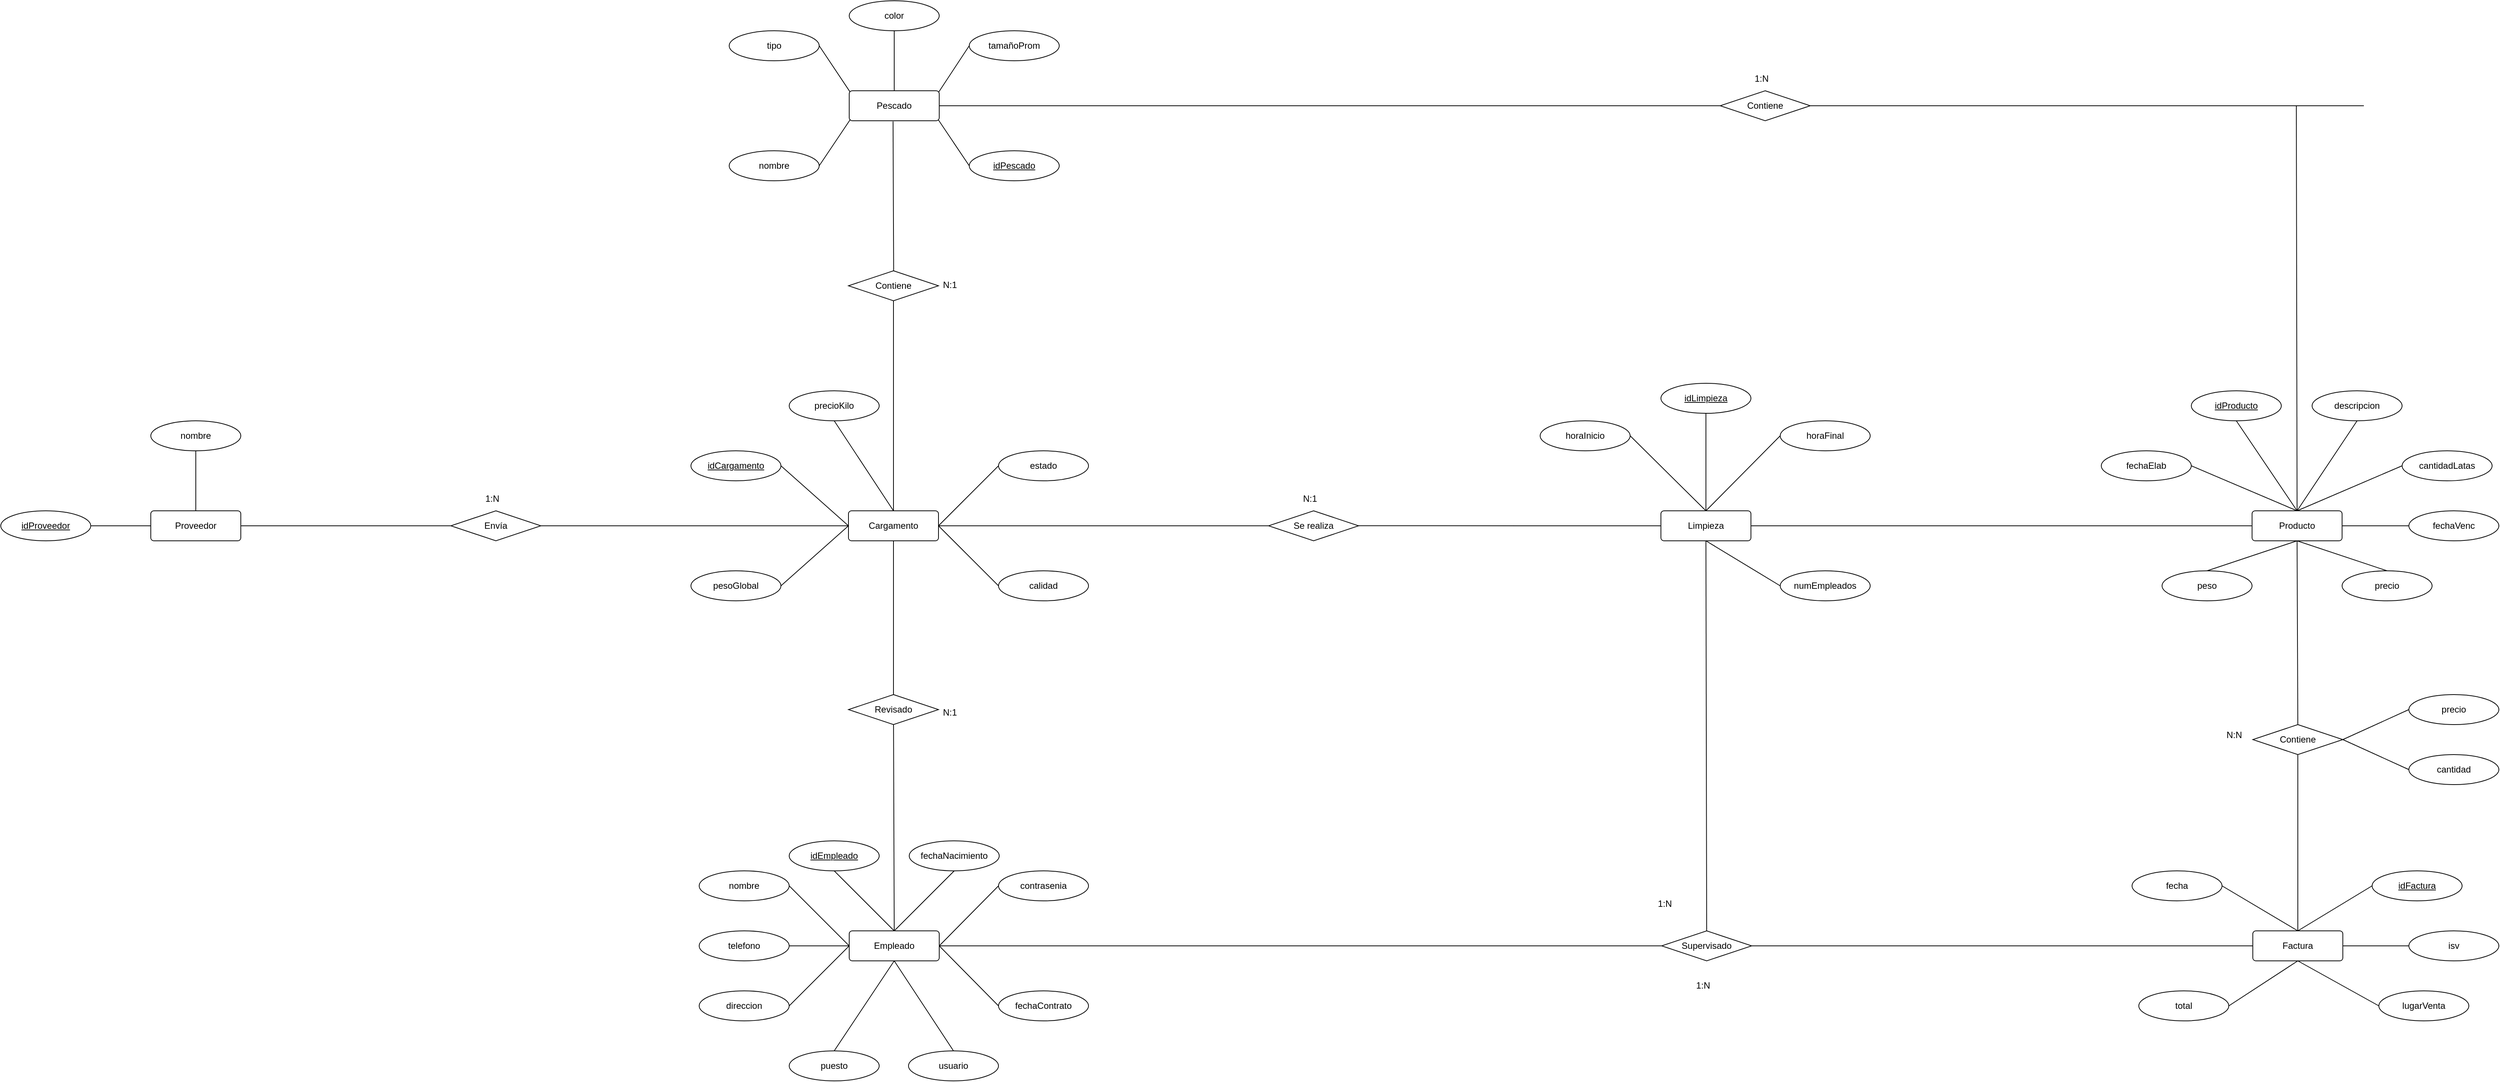 <mxfile version="13.10.7" type="github">
  <diagram id="IwxbAkl_QF22f_hAsmUa" name="Page-1">
    <mxGraphModel dx="2548" dy="2993" grid="1" gridSize="10" guides="1" tooltips="1" connect="1" arrows="1" fold="1" page="1" pageScale="1" pageWidth="827" pageHeight="1169" math="0" shadow="0">
      <root>
        <mxCell id="0" />
        <mxCell id="1" parent="0" />
        <mxCell id="pDHIlOoIZ7-gjcepys6I-13" value="Proveedor" style="rounded=1;arcSize=10;whiteSpace=wrap;html=1;align=center;" parent="1" vertex="1">
          <mxGeometry x="390" y="-200" width="120" height="40" as="geometry" />
        </mxCell>
        <mxCell id="pDHIlOoIZ7-gjcepys6I-15" value="nombre" style="ellipse;whiteSpace=wrap;html=1;align=center;" parent="1" vertex="1">
          <mxGeometry x="390" y="-320" width="120" height="40" as="geometry" />
        </mxCell>
        <mxCell id="pDHIlOoIZ7-gjcepys6I-18" value="idProveedor" style="ellipse;whiteSpace=wrap;html=1;align=center;fontStyle=4;" parent="1" vertex="1">
          <mxGeometry x="190" y="-200" width="120" height="40" as="geometry" />
        </mxCell>
        <mxCell id="pDHIlOoIZ7-gjcepys6I-19" value="" style="endArrow=none;html=1;rounded=0;exitX=0;exitY=0.5;exitDx=0;exitDy=0;entryX=1;entryY=0.5;entryDx=0;entryDy=0;" parent="1" source="pDHIlOoIZ7-gjcepys6I-13" target="pDHIlOoIZ7-gjcepys6I-18" edge="1">
          <mxGeometry relative="1" as="geometry">
            <mxPoint x="360" y="-240" as="sourcePoint" />
            <mxPoint x="360" y="-160" as="targetPoint" />
          </mxGeometry>
        </mxCell>
        <mxCell id="pDHIlOoIZ7-gjcepys6I-20" value="" style="endArrow=none;html=1;rounded=0;exitX=0.5;exitY=0;exitDx=0;exitDy=0;entryX=0.5;entryY=1;entryDx=0;entryDy=0;" parent="1" source="pDHIlOoIZ7-gjcepys6I-13" target="pDHIlOoIZ7-gjcepys6I-15" edge="1">
          <mxGeometry relative="1" as="geometry">
            <mxPoint x="450" y="-240" as="sourcePoint" />
            <mxPoint x="370" y="-240" as="targetPoint" />
          </mxGeometry>
        </mxCell>
        <mxCell id="pDHIlOoIZ7-gjcepys6I-21" value="Envía" style="shape=rhombus;perimeter=rhombusPerimeter;whiteSpace=wrap;html=1;align=center;" parent="1" vertex="1">
          <mxGeometry x="790" y="-200" width="120" height="40" as="geometry" />
        </mxCell>
        <mxCell id="pDHIlOoIZ7-gjcepys6I-22" value="1:N" style="text;strokeColor=none;fillColor=none;spacingLeft=4;spacingRight=4;overflow=hidden;rotatable=0;points=[[0,0.5],[1,0.5]];portConstraint=eastwest;fontSize=12;" parent="1" vertex="1">
          <mxGeometry x="830" y="-230" width="40" height="30" as="geometry" />
        </mxCell>
        <mxCell id="pDHIlOoIZ7-gjcepys6I-23" value="" style="endArrow=none;html=1;rounded=0;exitX=1;exitY=0.5;exitDx=0;exitDy=0;entryX=0;entryY=0.5;entryDx=0;entryDy=0;" parent="1" source="pDHIlOoIZ7-gjcepys6I-13" target="pDHIlOoIZ7-gjcepys6I-21" edge="1">
          <mxGeometry relative="1" as="geometry">
            <mxPoint x="480" y="-130" as="sourcePoint" />
            <mxPoint x="640" y="-130" as="targetPoint" />
          </mxGeometry>
        </mxCell>
        <mxCell id="pDHIlOoIZ7-gjcepys6I-24" value="" style="endArrow=none;html=1;rounded=0;entryX=0;entryY=0.5;entryDx=0;entryDy=0;" parent="1" source="pDHIlOoIZ7-gjcepys6I-21" target="pDHIlOoIZ7-gjcepys6I-45" edge="1">
          <mxGeometry relative="1" as="geometry">
            <mxPoint x="790.0" y="-180.59" as="sourcePoint" />
            <mxPoint x="1070.0" y="-180" as="targetPoint" />
          </mxGeometry>
        </mxCell>
        <mxCell id="pDHIlOoIZ7-gjcepys6I-31" value="precioKilo" style="ellipse;whiteSpace=wrap;html=1;align=center;" parent="1" vertex="1">
          <mxGeometry x="1241" y="-360" width="120" height="40" as="geometry" />
        </mxCell>
        <mxCell id="pDHIlOoIZ7-gjcepys6I-33" value="" style="endArrow=none;html=1;rounded=0;exitX=0.5;exitY=0;exitDx=0;exitDy=0;entryX=0.5;entryY=1;entryDx=0;entryDy=0;" parent="1" source="pDHIlOoIZ7-gjcepys6I-45" target="pDHIlOoIZ7-gjcepys6I-31" edge="1">
          <mxGeometry relative="1" as="geometry">
            <mxPoint x="750" y="-150" as="sourcePoint" />
            <mxPoint x="630" y="-70" as="targetPoint" />
          </mxGeometry>
        </mxCell>
        <mxCell id="pDHIlOoIZ7-gjcepys6I-34" value="Pescado" style="rounded=1;arcSize=10;whiteSpace=wrap;html=1;align=center;" parent="1" vertex="1">
          <mxGeometry x="1321" y="-760" width="120" height="40" as="geometry" />
        </mxCell>
        <mxCell id="pDHIlOoIZ7-gjcepys6I-35" value="tamañoProm" style="ellipse;whiteSpace=wrap;html=1;align=center;" parent="1" vertex="1">
          <mxGeometry x="1481" y="-840" width="120" height="40" as="geometry" />
        </mxCell>
        <mxCell id="pDHIlOoIZ7-gjcepys6I-36" value="nombre" style="ellipse;whiteSpace=wrap;html=1;align=center;" parent="1" vertex="1">
          <mxGeometry x="1161" y="-680" width="120" height="40" as="geometry" />
        </mxCell>
        <mxCell id="pDHIlOoIZ7-gjcepys6I-37" value="tipo" style="ellipse;whiteSpace=wrap;html=1;align=center;" parent="1" vertex="1">
          <mxGeometry x="1161" y="-840" width="120" height="40" as="geometry" />
        </mxCell>
        <mxCell id="pDHIlOoIZ7-gjcepys6I-38" value="color" style="ellipse;whiteSpace=wrap;html=1;align=center;" parent="1" vertex="1">
          <mxGeometry x="1321" y="-880" width="120" height="40" as="geometry" />
        </mxCell>
        <mxCell id="pDHIlOoIZ7-gjcepys6I-39" value="idPescado" style="ellipse;whiteSpace=wrap;html=1;align=center;fontStyle=4;" parent="1" vertex="1">
          <mxGeometry x="1481" y="-680" width="120" height="40" as="geometry" />
        </mxCell>
        <mxCell id="pDHIlOoIZ7-gjcepys6I-40" value="" style="endArrow=none;html=1;rounded=0;exitX=0.5;exitY=1;exitDx=0;exitDy=0;entryX=0.5;entryY=0;entryDx=0;entryDy=0;" parent="1" source="pDHIlOoIZ7-gjcepys6I-38" target="pDHIlOoIZ7-gjcepys6I-34" edge="1">
          <mxGeometry relative="1" as="geometry">
            <mxPoint x="1131" y="-580" as="sourcePoint" />
            <mxPoint x="1291" y="-580" as="targetPoint" />
          </mxGeometry>
        </mxCell>
        <mxCell id="pDHIlOoIZ7-gjcepys6I-41" value="" style="endArrow=none;html=1;rounded=0;exitX=1;exitY=0.5;exitDx=0;exitDy=0;entryX=0.013;entryY=0.953;entryDx=0;entryDy=0;entryPerimeter=0;" parent="1" source="pDHIlOoIZ7-gjcepys6I-36" target="pDHIlOoIZ7-gjcepys6I-34" edge="1">
          <mxGeometry relative="1" as="geometry">
            <mxPoint x="1301" y="-790" as="sourcePoint" />
            <mxPoint x="1301" y="-710" as="targetPoint" />
          </mxGeometry>
        </mxCell>
        <mxCell id="pDHIlOoIZ7-gjcepys6I-42" value="" style="endArrow=none;html=1;rounded=0;entryX=0.988;entryY=0.96;entryDx=0;entryDy=0;exitX=0;exitY=0.5;exitDx=0;exitDy=0;entryPerimeter=0;" parent="1" source="pDHIlOoIZ7-gjcepys6I-39" target="pDHIlOoIZ7-gjcepys6I-34" edge="1">
          <mxGeometry relative="1" as="geometry">
            <mxPoint x="1511" y="-720" as="sourcePoint" />
            <mxPoint x="1511" y="-680" as="targetPoint" />
          </mxGeometry>
        </mxCell>
        <mxCell id="pDHIlOoIZ7-gjcepys6I-43" value="" style="endArrow=none;html=1;rounded=0;exitX=0;exitY=0.5;exitDx=0;exitDy=0;entryX=0.993;entryY=0.05;entryDx=0;entryDy=0;entryPerimeter=0;" parent="1" source="pDHIlOoIZ7-gjcepys6I-35" target="pDHIlOoIZ7-gjcepys6I-34" edge="1">
          <mxGeometry relative="1" as="geometry">
            <mxPoint x="1271" y="-680" as="sourcePoint" />
            <mxPoint x="1341" y="-700" as="targetPoint" />
          </mxGeometry>
        </mxCell>
        <mxCell id="pDHIlOoIZ7-gjcepys6I-44" value="" style="endArrow=none;html=1;rounded=0;exitX=1;exitY=0.5;exitDx=0;exitDy=0;entryX=0.01;entryY=0.042;entryDx=0;entryDy=0;entryPerimeter=0;" parent="1" source="pDHIlOoIZ7-gjcepys6I-37" target="pDHIlOoIZ7-gjcepys6I-34" edge="1">
          <mxGeometry relative="1" as="geometry">
            <mxPoint x="1321" y="-640" as="sourcePoint" />
            <mxPoint x="1361" y="-700" as="targetPoint" />
          </mxGeometry>
        </mxCell>
        <mxCell id="pDHIlOoIZ7-gjcepys6I-45" value="Cargamento" style="rounded=1;arcSize=10;whiteSpace=wrap;html=1;align=center;" parent="1" vertex="1">
          <mxGeometry x="1320" y="-200" width="120" height="40" as="geometry" />
        </mxCell>
        <mxCell id="pDHIlOoIZ7-gjcepys6I-51" value="idCargamento" style="ellipse;whiteSpace=wrap;html=1;align=center;fontStyle=4;" parent="1" vertex="1">
          <mxGeometry x="1110" y="-280" width="120" height="40" as="geometry" />
        </mxCell>
        <mxCell id="pDHIlOoIZ7-gjcepys6I-52" value="calidad" style="ellipse;whiteSpace=wrap;html=1;align=center;" parent="1" vertex="1">
          <mxGeometry x="1520" y="-120" width="120" height="40" as="geometry" />
        </mxCell>
        <mxCell id="pDHIlOoIZ7-gjcepys6I-53" value="" style="endArrow=none;html=1;rounded=0;exitX=1;exitY=0.5;exitDx=0;exitDy=0;entryX=0;entryY=0.5;entryDx=0;entryDy=0;" parent="1" source="pDHIlOoIZ7-gjcepys6I-45" target="pDHIlOoIZ7-gjcepys6I-52" edge="1">
          <mxGeometry relative="1" as="geometry">
            <mxPoint x="1380.0" y="-150" as="sourcePoint" />
            <mxPoint x="1500.0" y="-70" as="targetPoint" />
          </mxGeometry>
        </mxCell>
        <mxCell id="pDHIlOoIZ7-gjcepys6I-54" value="" style="endArrow=none;html=1;rounded=0;entryX=0;entryY=0.5;entryDx=0;entryDy=0;exitX=1;exitY=0.5;exitDx=0;exitDy=0;" parent="1" source="pDHIlOoIZ7-gjcepys6I-51" target="pDHIlOoIZ7-gjcepys6I-45" edge="1">
          <mxGeometry relative="1" as="geometry">
            <mxPoint x="1379.41" y="-280" as="sourcePoint" />
            <mxPoint x="1379.41" y="-200" as="targetPoint" />
          </mxGeometry>
        </mxCell>
        <mxCell id="pDHIlOoIZ7-gjcepys6I-55" value="pesoGlobal" style="ellipse;whiteSpace=wrap;html=1;align=center;" parent="1" vertex="1">
          <mxGeometry x="1110" y="-120" width="120" height="40" as="geometry" />
        </mxCell>
        <mxCell id="pDHIlOoIZ7-gjcepys6I-56" value="" style="endArrow=none;html=1;rounded=0;exitX=1;exitY=0.5;exitDx=0;exitDy=0;entryX=0;entryY=0.5;entryDx=0;entryDy=0;" parent="1" source="pDHIlOoIZ7-gjcepys6I-55" target="pDHIlOoIZ7-gjcepys6I-45" edge="1">
          <mxGeometry relative="1" as="geometry">
            <mxPoint x="1500" y="-190.0" as="sourcePoint" />
            <mxPoint x="1450" y="-200" as="targetPoint" />
          </mxGeometry>
        </mxCell>
        <mxCell id="pDHIlOoIZ7-gjcepys6I-57" value="estado" style="ellipse;whiteSpace=wrap;html=1;align=center;" parent="1" vertex="1">
          <mxGeometry x="1520" y="-280" width="120" height="40" as="geometry" />
        </mxCell>
        <mxCell id="pDHIlOoIZ7-gjcepys6I-58" value="" style="endArrow=none;html=1;rounded=0;exitX=0;exitY=0.5;exitDx=0;exitDy=0;entryX=1;entryY=0.5;entryDx=0;entryDy=0;" parent="1" source="pDHIlOoIZ7-gjcepys6I-57" target="pDHIlOoIZ7-gjcepys6I-45" edge="1">
          <mxGeometry relative="1" as="geometry">
            <mxPoint x="1541.92" y="-170" as="sourcePoint" />
            <mxPoint x="1440" y="-128.84" as="targetPoint" />
          </mxGeometry>
        </mxCell>
        <mxCell id="s8OclJnJZNiFWNM1z5i_-1" value="Revisado" style="shape=rhombus;perimeter=rhombusPerimeter;whiteSpace=wrap;html=1;align=center;" parent="1" vertex="1">
          <mxGeometry x="1320" y="45" width="120" height="40" as="geometry" />
        </mxCell>
        <mxCell id="s8OclJnJZNiFWNM1z5i_-2" value="" style="endArrow=none;html=1;rounded=0;entryX=0.5;entryY=1;entryDx=0;entryDy=0;" parent="1" source="s8OclJnJZNiFWNM1z5i_-1" target="pDHIlOoIZ7-gjcepys6I-45" edge="1">
          <mxGeometry relative="1" as="geometry">
            <mxPoint x="1381" y="40" as="sourcePoint" />
            <mxPoint x="1661" y="40" as="targetPoint" />
          </mxGeometry>
        </mxCell>
        <mxCell id="s8OclJnJZNiFWNM1z5i_-4" value="" style="endArrow=none;html=1;rounded=0;entryX=0.5;entryY=0;entryDx=0;entryDy=0;" parent="1" source="s8OclJnJZNiFWNM1z5i_-1" target="s8OclJnJZNiFWNM1z5i_-5" edge="1">
          <mxGeometry relative="1" as="geometry">
            <mxPoint x="1461" y="139.8" as="sourcePoint" />
            <mxPoint x="1741" y="139.8" as="targetPoint" />
          </mxGeometry>
        </mxCell>
        <mxCell id="s8OclJnJZNiFWNM1z5i_-5" value="Empleado" style="rounded=1;arcSize=10;whiteSpace=wrap;html=1;align=center;" parent="1" vertex="1">
          <mxGeometry x="1321" y="360" width="120" height="40" as="geometry" />
        </mxCell>
        <mxCell id="s8OclJnJZNiFWNM1z5i_-9" value="Contiene" style="shape=rhombus;perimeter=rhombusPerimeter;whiteSpace=wrap;html=1;align=center;" parent="1" vertex="1">
          <mxGeometry x="1320" y="-520" width="120" height="40" as="geometry" />
        </mxCell>
        <mxCell id="s8OclJnJZNiFWNM1z5i_-11" value="idEmpleado" style="ellipse;whiteSpace=wrap;html=1;align=center;fontStyle=4;" parent="1" vertex="1">
          <mxGeometry x="1241" y="240" width="120" height="40" as="geometry" />
        </mxCell>
        <mxCell id="s8OclJnJZNiFWNM1z5i_-12" value="telefono" style="ellipse;whiteSpace=wrap;html=1;align=center;" parent="1" vertex="1">
          <mxGeometry x="1121" y="360" width="120" height="40" as="geometry" />
        </mxCell>
        <mxCell id="s8OclJnJZNiFWNM1z5i_-14" value="nombre" style="ellipse;whiteSpace=wrap;html=1;align=center;" parent="1" vertex="1">
          <mxGeometry x="1121" y="280" width="120" height="40" as="geometry" />
        </mxCell>
        <mxCell id="s8OclJnJZNiFWNM1z5i_-15" value="direccion" style="ellipse;whiteSpace=wrap;html=1;align=center;" parent="1" vertex="1">
          <mxGeometry x="1121" y="440" width="120" height="40" as="geometry" />
        </mxCell>
        <mxCell id="s8OclJnJZNiFWNM1z5i_-16" value="fechaContrato" style="ellipse;whiteSpace=wrap;html=1;align=center;" parent="1" vertex="1">
          <mxGeometry x="1520" y="440" width="120" height="40" as="geometry" />
        </mxCell>
        <mxCell id="s8OclJnJZNiFWNM1z5i_-18" value="puesto" style="ellipse;whiteSpace=wrap;html=1;align=center;" parent="1" vertex="1">
          <mxGeometry x="1241" y="520" width="120" height="40" as="geometry" />
        </mxCell>
        <mxCell id="s8OclJnJZNiFWNM1z5i_-19" value="fechaNacimiento" style="ellipse;whiteSpace=wrap;html=1;align=center;" parent="1" vertex="1">
          <mxGeometry x="1401" y="240" width="120" height="40" as="geometry" />
        </mxCell>
        <mxCell id="s8OclJnJZNiFWNM1z5i_-20" value="" style="endArrow=none;html=1;rounded=0;exitX=1;exitY=0.5;exitDx=0;exitDy=0;entryX=0;entryY=0.5;entryDx=0;entryDy=0;" parent="1" source="s8OclJnJZNiFWNM1z5i_-12" target="s8OclJnJZNiFWNM1z5i_-5" edge="1">
          <mxGeometry relative="1" as="geometry">
            <mxPoint x="1401" y="380" as="sourcePoint" />
            <mxPoint x="1323" y="399" as="targetPoint" />
          </mxGeometry>
        </mxCell>
        <mxCell id="s8OclJnJZNiFWNM1z5i_-21" value="" style="endArrow=none;html=1;rounded=0;exitX=1;exitY=0.5;exitDx=0;exitDy=0;entryX=0;entryY=0.5;entryDx=0;entryDy=0;" parent="1" source="s8OclJnJZNiFWNM1z5i_-14" target="s8OclJnJZNiFWNM1z5i_-5" edge="1">
          <mxGeometry relative="1" as="geometry">
            <mxPoint x="1260.94" y="386.68" as="sourcePoint" />
            <mxPoint x="1331" y="350" as="targetPoint" />
          </mxGeometry>
        </mxCell>
        <mxCell id="s8OclJnJZNiFWNM1z5i_-22" value="" style="endArrow=none;html=1;rounded=0;entryX=0;entryY=0.5;entryDx=0;entryDy=0;exitX=1;exitY=0.5;exitDx=0;exitDy=0;" parent="1" source="s8OclJnJZNiFWNM1z5i_-15" target="s8OclJnJZNiFWNM1z5i_-5" edge="1">
          <mxGeometry relative="1" as="geometry">
            <mxPoint x="1260" y="480" as="sourcePoint" />
            <mxPoint x="1342.2" y="459.12" as="targetPoint" />
          </mxGeometry>
        </mxCell>
        <mxCell id="s8OclJnJZNiFWNM1z5i_-23" value="" style="endArrow=none;html=1;rounded=0;exitX=0.5;exitY=1;exitDx=0;exitDy=0;entryX=0.5;entryY=0;entryDx=0;entryDy=0;" parent="1" source="s8OclJnJZNiFWNM1z5i_-11" target="s8OclJnJZNiFWNM1z5i_-5" edge="1">
          <mxGeometry relative="1" as="geometry">
            <mxPoint x="1301" y="300" as="sourcePoint" />
            <mxPoint x="1381" y="330" as="targetPoint" />
          </mxGeometry>
        </mxCell>
        <mxCell id="s8OclJnJZNiFWNM1z5i_-24" value="" style="endArrow=none;html=1;rounded=0;entryX=0.5;entryY=1;entryDx=0;entryDy=0;exitX=0.5;exitY=0;exitDx=0;exitDy=0;" parent="1" source="s8OclJnJZNiFWNM1z5i_-18" target="s8OclJnJZNiFWNM1z5i_-5" edge="1">
          <mxGeometry relative="1" as="geometry">
            <mxPoint x="1271.0" y="490" as="sourcePoint" />
            <mxPoint x="1332.44" y="408.28" as="targetPoint" />
          </mxGeometry>
        </mxCell>
        <mxCell id="s8OclJnJZNiFWNM1z5i_-26" value="" style="endArrow=none;html=1;rounded=0;entryX=1;entryY=0.5;entryDx=0;entryDy=0;exitX=0;exitY=0.5;exitDx=0;exitDy=0;" parent="1" source="s8OclJnJZNiFWNM1z5i_-16" target="s8OclJnJZNiFWNM1z5i_-5" edge="1">
          <mxGeometry relative="1" as="geometry">
            <mxPoint x="1511" y="470.72" as="sourcePoint" />
            <mxPoint x="1449.08" y="390" as="targetPoint" />
          </mxGeometry>
        </mxCell>
        <mxCell id="s8OclJnJZNiFWNM1z5i_-27" value="" style="endArrow=none;html=1;rounded=0;entryX=0.5;entryY=0;entryDx=0;entryDy=0;exitX=0.5;exitY=1;exitDx=0;exitDy=0;" parent="1" source="s8OclJnJZNiFWNM1z5i_-19" target="s8OclJnJZNiFWNM1z5i_-5" edge="1">
          <mxGeometry relative="1" as="geometry">
            <mxPoint x="1531" y="390" as="sourcePoint" />
            <mxPoint x="1451" y="360" as="targetPoint" />
          </mxGeometry>
        </mxCell>
        <mxCell id="s8OclJnJZNiFWNM1z5i_-28" value="N:1" style="text;strokeColor=none;fillColor=none;spacingLeft=4;spacingRight=4;overflow=hidden;rotatable=0;points=[[0,0.5],[1,0.5]];portConstraint=eastwest;fontSize=12;" parent="1" vertex="1">
          <mxGeometry x="1440" y="-515" width="40" height="30" as="geometry" />
        </mxCell>
        <mxCell id="s8OclJnJZNiFWNM1z5i_-32" value="" style="endArrow=none;html=1;rounded=0;entryX=0.5;entryY=1;entryDx=0;entryDy=0;" parent="1" source="pDHIlOoIZ7-gjcepys6I-45" target="s8OclJnJZNiFWNM1z5i_-9" edge="1">
          <mxGeometry relative="1" as="geometry">
            <mxPoint x="1379.58" y="-200" as="sourcePoint" />
            <mxPoint x="1379.58" y="-360" as="targetPoint" />
          </mxGeometry>
        </mxCell>
        <mxCell id="s8OclJnJZNiFWNM1z5i_-33" value="" style="endArrow=none;html=1;rounded=0;entryX=0.487;entryY=1.023;entryDx=0;entryDy=0;exitX=0.502;exitY=0.011;exitDx=0;exitDy=0;exitPerimeter=0;entryPerimeter=0;" parent="1" source="s8OclJnJZNiFWNM1z5i_-9" target="pDHIlOoIZ7-gjcepys6I-34" edge="1">
          <mxGeometry relative="1" as="geometry">
            <mxPoint x="1380" y="-521" as="sourcePoint" />
            <mxPoint x="1379.56" y="-690" as="targetPoint" />
          </mxGeometry>
        </mxCell>
        <mxCell id="s8OclJnJZNiFWNM1z5i_-34" value="Se realiza" style="shape=rhombus;perimeter=rhombusPerimeter;whiteSpace=wrap;html=1;align=center;" parent="1" vertex="1">
          <mxGeometry x="1880" y="-200" width="120" height="40" as="geometry" />
        </mxCell>
        <mxCell id="s8OclJnJZNiFWNM1z5i_-35" value="" style="endArrow=none;html=1;rounded=0;exitX=1;exitY=0.5;exitDx=0;exitDy=0;" parent="1" source="pDHIlOoIZ7-gjcepys6I-45" target="s8OclJnJZNiFWNM1z5i_-34" edge="1">
          <mxGeometry relative="1" as="geometry">
            <mxPoint x="1710" y="-135" as="sourcePoint" />
            <mxPoint x="1710" y="65.0" as="targetPoint" />
          </mxGeometry>
        </mxCell>
        <mxCell id="s8OclJnJZNiFWNM1z5i_-36" value="" style="endArrow=none;html=1;rounded=0;exitX=0.995;exitY=0.497;exitDx=0;exitDy=0;exitPerimeter=0;" parent="1" source="s8OclJnJZNiFWNM1z5i_-34" target="s8OclJnJZNiFWNM1z5i_-37" edge="1">
          <mxGeometry relative="1" as="geometry">
            <mxPoint x="2030" y="-180.34" as="sourcePoint" />
            <mxPoint x="2390.0" y="-180.34" as="targetPoint" />
          </mxGeometry>
        </mxCell>
        <mxCell id="s8OclJnJZNiFWNM1z5i_-37" value="Limpieza" style="rounded=1;arcSize=10;whiteSpace=wrap;html=1;align=center;" parent="1" vertex="1">
          <mxGeometry x="2403" y="-200" width="120" height="40" as="geometry" />
        </mxCell>
        <mxCell id="s8OclJnJZNiFWNM1z5i_-40" value="idLimpieza" style="ellipse;whiteSpace=wrap;html=1;align=center;fontStyle=4;" parent="1" vertex="1">
          <mxGeometry x="2403" y="-370" width="120" height="40" as="geometry" />
        </mxCell>
        <mxCell id="s8OclJnJZNiFWNM1z5i_-41" value="" style="endArrow=none;html=1;rounded=0;exitX=0.5;exitY=1;exitDx=0;exitDy=0;entryX=0.5;entryY=0;entryDx=0;entryDy=0;" parent="1" source="s8OclJnJZNiFWNM1z5i_-40" target="s8OclJnJZNiFWNM1z5i_-37" edge="1">
          <mxGeometry relative="1" as="geometry">
            <mxPoint x="2462" y="-280" as="sourcePoint" />
            <mxPoint x="2382" y="-200" as="targetPoint" />
          </mxGeometry>
        </mxCell>
        <mxCell id="s8OclJnJZNiFWNM1z5i_-42" value="horaInicio" style="ellipse;whiteSpace=wrap;html=1;align=center;" parent="1" vertex="1">
          <mxGeometry x="2242" y="-320" width="120" height="40" as="geometry" />
        </mxCell>
        <mxCell id="s8OclJnJZNiFWNM1z5i_-43" value="" style="endArrow=none;html=1;rounded=0;exitX=1;exitY=0.5;exitDx=0;exitDy=0;entryX=0.5;entryY=0;entryDx=0;entryDy=0;" parent="1" source="s8OclJnJZNiFWNM1z5i_-42" target="s8OclJnJZNiFWNM1z5i_-37" edge="1">
          <mxGeometry relative="1" as="geometry">
            <mxPoint x="2473" y="-270" as="sourcePoint" />
            <mxPoint x="2473" y="-190" as="targetPoint" />
          </mxGeometry>
        </mxCell>
        <mxCell id="s8OclJnJZNiFWNM1z5i_-44" value="horaFinal" style="ellipse;whiteSpace=wrap;html=1;align=center;" parent="1" vertex="1">
          <mxGeometry x="2562" y="-320" width="120" height="40" as="geometry" />
        </mxCell>
        <mxCell id="s8OclJnJZNiFWNM1z5i_-45" value="" style="endArrow=none;html=1;rounded=0;exitX=0;exitY=0.5;exitDx=0;exitDy=0;entryX=0.5;entryY=0;entryDx=0;entryDy=0;" parent="1" source="s8OclJnJZNiFWNM1z5i_-44" target="s8OclJnJZNiFWNM1z5i_-37" edge="1">
          <mxGeometry relative="1" as="geometry">
            <mxPoint x="2512" y="-245" as="sourcePoint" />
            <mxPoint x="2613" y="-185" as="targetPoint" />
          </mxGeometry>
        </mxCell>
        <mxCell id="s8OclJnJZNiFWNM1z5i_-46" value="numEmpleados" style="ellipse;whiteSpace=wrap;html=1;align=center;" parent="1" vertex="1">
          <mxGeometry x="2562" y="-120" width="120" height="40" as="geometry" />
        </mxCell>
        <mxCell id="s8OclJnJZNiFWNM1z5i_-54" value="" style="endArrow=none;html=1;rounded=0;exitX=0;exitY=0.5;exitDx=0;exitDy=0;entryX=0.5;entryY=1;entryDx=0;entryDy=0;" parent="1" source="s8OclJnJZNiFWNM1z5i_-46" target="s8OclJnJZNiFWNM1z5i_-37" edge="1">
          <mxGeometry relative="1" as="geometry">
            <mxPoint x="2472" y="-70" as="sourcePoint" />
            <mxPoint x="2473" y="-150" as="targetPoint" />
          </mxGeometry>
        </mxCell>
        <mxCell id="s8OclJnJZNiFWNM1z5i_-74" value="Factura" style="rounded=1;arcSize=10;whiteSpace=wrap;html=1;align=center;" parent="1" vertex="1">
          <mxGeometry x="3192" y="360" width="120" height="40" as="geometry" />
        </mxCell>
        <mxCell id="s8OclJnJZNiFWNM1z5i_-75" value="idFactura" style="ellipse;whiteSpace=wrap;html=1;align=center;fontStyle=4;" parent="1" vertex="1">
          <mxGeometry x="3351" y="280" width="120" height="40" as="geometry" />
        </mxCell>
        <mxCell id="s8OclJnJZNiFWNM1z5i_-76" value="" style="endArrow=none;html=1;rounded=0;exitX=0;exitY=0.5;exitDx=0;exitDy=0;entryX=0.5;entryY=0;entryDx=0;entryDy=0;" parent="1" source="s8OclJnJZNiFWNM1z5i_-75" target="s8OclJnJZNiFWNM1z5i_-74" edge="1">
          <mxGeometry relative="1" as="geometry">
            <mxPoint x="3251" y="270" as="sourcePoint" />
            <mxPoint x="3171" y="350" as="targetPoint" />
          </mxGeometry>
        </mxCell>
        <mxCell id="s8OclJnJZNiFWNM1z5i_-77" value="lugarVenta" style="ellipse;whiteSpace=wrap;html=1;align=center;" parent="1" vertex="1">
          <mxGeometry x="3360" y="440" width="120" height="40" as="geometry" />
        </mxCell>
        <mxCell id="s8OclJnJZNiFWNM1z5i_-78" value="" style="endArrow=none;html=1;rounded=0;exitX=0;exitY=0.5;exitDx=0;exitDy=0;entryX=0.5;entryY=1;entryDx=0;entryDy=0;" parent="1" source="s8OclJnJZNiFWNM1z5i_-77" target="s8OclJnJZNiFWNM1z5i_-74" edge="1">
          <mxGeometry relative="1" as="geometry">
            <mxPoint x="3301" y="305" as="sourcePoint" />
            <mxPoint x="3402" y="365" as="targetPoint" />
          </mxGeometry>
        </mxCell>
        <mxCell id="s8OclJnJZNiFWNM1z5i_-79" value="cantidad" style="ellipse;whiteSpace=wrap;html=1;align=center;" parent="1" vertex="1">
          <mxGeometry x="3400" y="125" width="120" height="40" as="geometry" />
        </mxCell>
        <mxCell id="s8OclJnJZNiFWNM1z5i_-82" value="" style="endArrow=none;html=1;rounded=0;exitX=0;exitY=0.5;exitDx=0;exitDy=0;entryX=1;entryY=0.5;entryDx=0;entryDy=0;" parent="1" source="s8OclJnJZNiFWNM1z5i_-79" target="0-uGPV5-aPF-ZdN6F68P-18" edge="1">
          <mxGeometry relative="1" as="geometry">
            <mxPoint x="3261" y="445" as="sourcePoint" />
            <mxPoint x="3262" y="365" as="targetPoint" />
          </mxGeometry>
        </mxCell>
        <mxCell id="s8OclJnJZNiFWNM1z5i_-83" value="fecha" style="ellipse;whiteSpace=wrap;html=1;align=center;" parent="1" vertex="1">
          <mxGeometry x="3031" y="280" width="120" height="40" as="geometry" />
        </mxCell>
        <mxCell id="s8OclJnJZNiFWNM1z5i_-84" value="total" style="ellipse;whiteSpace=wrap;html=1;align=center;" parent="1" vertex="1">
          <mxGeometry x="3040" y="440" width="120" height="40" as="geometry" />
        </mxCell>
        <mxCell id="s8OclJnJZNiFWNM1z5i_-85" value="" style="endArrow=none;html=1;rounded=0;exitX=0.5;exitY=0;exitDx=0;exitDy=0;entryX=1;entryY=0.5;entryDx=0;entryDy=0;" parent="1" source="s8OclJnJZNiFWNM1z5i_-74" target="s8OclJnJZNiFWNM1z5i_-83" edge="1">
          <mxGeometry relative="1" as="geometry">
            <mxPoint x="3250" y="350" as="sourcePoint" />
            <mxPoint x="3151" y="290" as="targetPoint" />
          </mxGeometry>
        </mxCell>
        <mxCell id="s8OclJnJZNiFWNM1z5i_-86" value="" style="endArrow=none;html=1;rounded=0;entryX=0.5;entryY=1;entryDx=0;entryDy=0;exitX=1;exitY=0.5;exitDx=0;exitDy=0;" parent="1" source="s8OclJnJZNiFWNM1z5i_-84" target="s8OclJnJZNiFWNM1z5i_-74" edge="1">
          <mxGeometry relative="1" as="geometry">
            <mxPoint x="3320" y="490" as="sourcePoint" />
            <mxPoint x="3221" y="430" as="targetPoint" />
          </mxGeometry>
        </mxCell>
        <mxCell id="0-uGPV5-aPF-ZdN6F68P-3" value="" style="endArrow=none;html=1;rounded=0;exitX=1;exitY=0.5;exitDx=0;exitDy=0;entryX=0;entryY=0.5;entryDx=0;entryDy=0;" parent="1" source="s8OclJnJZNiFWNM1z5i_-37" target="LZQZhQx7oB1uDTd23cZ4-1" edge="1">
          <mxGeometry relative="1" as="geometry">
            <mxPoint x="2960" y="-180" as="sourcePoint" />
            <mxPoint x="3300" y="-180" as="targetPoint" />
          </mxGeometry>
        </mxCell>
        <mxCell id="0-uGPV5-aPF-ZdN6F68P-6" value="N:1" style="text;strokeColor=none;fillColor=none;spacingLeft=4;spacingRight=4;overflow=hidden;rotatable=0;points=[[0,0.5],[1,0.5]];portConstraint=eastwest;fontSize=12;" parent="1" vertex="1">
          <mxGeometry x="1920" y="-230" width="40" height="30" as="geometry" />
        </mxCell>
        <mxCell id="0-uGPV5-aPF-ZdN6F68P-7" value="N:1" style="text;strokeColor=none;fillColor=none;spacingLeft=4;spacingRight=4;overflow=hidden;rotatable=0;points=[[0,0.5],[1,0.5]];portConstraint=eastwest;fontSize=12;" parent="1" vertex="1">
          <mxGeometry x="1440" y="55" width="40" height="30" as="geometry" />
        </mxCell>
        <mxCell id="0-uGPV5-aPF-ZdN6F68P-10" value="" style="endArrow=none;html=1;rounded=0;entryX=1;entryY=0.5;entryDx=0;entryDy=0;" parent="1" source="0-uGPV5-aPF-ZdN6F68P-11" target="s8OclJnJZNiFWNM1z5i_-5" edge="1">
          <mxGeometry relative="1" as="geometry">
            <mxPoint x="1761" y="380" as="sourcePoint" />
            <mxPoint x="1535" y="400" as="targetPoint" />
          </mxGeometry>
        </mxCell>
        <mxCell id="0-uGPV5-aPF-ZdN6F68P-11" value="Supervisado" style="shape=rhombus;perimeter=rhombusPerimeter;whiteSpace=wrap;html=1;align=center;" parent="1" vertex="1">
          <mxGeometry x="2404" y="360" width="120" height="40" as="geometry" />
        </mxCell>
        <mxCell id="0-uGPV5-aPF-ZdN6F68P-13" value="" style="endArrow=none;html=1;rounded=0;entryX=0.5;entryY=0;entryDx=0;entryDy=0;exitX=0.5;exitY=1;exitDx=0;exitDy=0;" parent="1" source="s8OclJnJZNiFWNM1z5i_-37" target="0-uGPV5-aPF-ZdN6F68P-11" edge="1">
          <mxGeometry relative="1" as="geometry">
            <mxPoint x="2412" y="100" as="sourcePoint" />
            <mxPoint x="2072" y="259.76" as="targetPoint" />
          </mxGeometry>
        </mxCell>
        <mxCell id="0-uGPV5-aPF-ZdN6F68P-14" value="1:N" style="text;strokeColor=none;fillColor=none;spacingLeft=4;spacingRight=4;overflow=hidden;rotatable=0;points=[[0,0.5],[1,0.5]];portConstraint=eastwest;fontSize=12;" parent="1" vertex="1">
          <mxGeometry x="2393" y="310" width="40" height="30" as="geometry" />
        </mxCell>
        <mxCell id="0-uGPV5-aPF-ZdN6F68P-15" value="" style="endArrow=none;html=1;rounded=0;entryX=0;entryY=0.5;entryDx=0;entryDy=0;exitX=1;exitY=0.5;exitDx=0;exitDy=0;" parent="1" source="0-uGPV5-aPF-ZdN6F68P-11" target="s8OclJnJZNiFWNM1z5i_-74" edge="1">
          <mxGeometry relative="1" as="geometry">
            <mxPoint x="2691" y="-10" as="sourcePoint" />
            <mxPoint x="2691" y="470" as="targetPoint" />
          </mxGeometry>
        </mxCell>
        <mxCell id="0-uGPV5-aPF-ZdN6F68P-16" value="1:N" style="text;strokeColor=none;fillColor=none;spacingLeft=4;spacingRight=4;overflow=hidden;rotatable=0;points=[[0,0.5],[1,0.5]];portConstraint=eastwest;fontSize=12;" parent="1" vertex="1">
          <mxGeometry x="2444" y="419" width="40" height="30" as="geometry" />
        </mxCell>
        <mxCell id="0-uGPV5-aPF-ZdN6F68P-17" value="" style="endArrow=none;html=1;rounded=0;entryX=0.5;entryY=0;entryDx=0;entryDy=0;exitX=0.5;exitY=1;exitDx=0;exitDy=0;" parent="1" source="0-uGPV5-aPF-ZdN6F68P-18" target="s8OclJnJZNiFWNM1z5i_-74" edge="1">
          <mxGeometry relative="1" as="geometry">
            <mxPoint x="3252" y="230" as="sourcePoint" />
            <mxPoint x="3230" y="290" as="targetPoint" />
          </mxGeometry>
        </mxCell>
        <mxCell id="0-uGPV5-aPF-ZdN6F68P-18" value="Contiene" style="shape=rhombus;perimeter=rhombusPerimeter;whiteSpace=wrap;html=1;align=center;" parent="1" vertex="1">
          <mxGeometry x="3192" y="85" width="120" height="40" as="geometry" />
        </mxCell>
        <mxCell id="0-uGPV5-aPF-ZdN6F68P-19" value="" style="endArrow=none;html=1;rounded=0;entryX=0.5;entryY=0;entryDx=0;entryDy=0;exitX=0.5;exitY=1;exitDx=0;exitDy=0;" parent="1" source="LZQZhQx7oB1uDTd23cZ4-1" target="0-uGPV5-aPF-ZdN6F68P-18" edge="1">
          <mxGeometry relative="1" as="geometry">
            <mxPoint x="3270" y="-90" as="sourcePoint" />
            <mxPoint x="3250.58" y="40" as="targetPoint" />
          </mxGeometry>
        </mxCell>
        <mxCell id="t-YejY3qhfpRCju_xlMQ-1" value="N:N" style="text;strokeColor=none;fillColor=none;spacingLeft=4;spacingRight=4;overflow=hidden;rotatable=0;points=[[0,0.5],[1,0.5]];portConstraint=eastwest;fontSize=12;" parent="1" vertex="1">
          <mxGeometry x="3151" y="85" width="40" height="30" as="geometry" />
        </mxCell>
        <mxCell id="t-YejY3qhfpRCju_xlMQ-2" value="precio" style="ellipse;whiteSpace=wrap;html=1;align=center;" parent="1" vertex="1">
          <mxGeometry x="3400" y="45" width="120" height="40" as="geometry" />
        </mxCell>
        <mxCell id="t-YejY3qhfpRCju_xlMQ-3" value="" style="endArrow=none;html=1;rounded=0;entryX=1;entryY=0.5;entryDx=0;entryDy=0;exitX=0;exitY=0.5;exitDx=0;exitDy=0;" parent="1" source="t-YejY3qhfpRCju_xlMQ-2" target="0-uGPV5-aPF-ZdN6F68P-18" edge="1">
          <mxGeometry relative="1" as="geometry">
            <mxPoint x="3391.0" y="45" as="sourcePoint" />
            <mxPoint x="3312" y="45" as="targetPoint" />
          </mxGeometry>
        </mxCell>
        <mxCell id="LZQZhQx7oB1uDTd23cZ4-1" value="Producto" style="rounded=1;arcSize=10;whiteSpace=wrap;html=1;align=center;" parent="1" vertex="1">
          <mxGeometry x="3191" y="-200" width="120" height="40" as="geometry" />
        </mxCell>
        <mxCell id="LZQZhQx7oB1uDTd23cZ4-2" value="idProducto" style="ellipse;whiteSpace=wrap;html=1;align=center;fontStyle=4;" parent="1" vertex="1">
          <mxGeometry x="3110" y="-360" width="120" height="40" as="geometry" />
        </mxCell>
        <mxCell id="LZQZhQx7oB1uDTd23cZ4-3" value="" style="endArrow=none;html=1;rounded=0;exitX=0.5;exitY=1;exitDx=0;exitDy=0;entryX=0.5;entryY=0;entryDx=0;entryDy=0;" parent="1" source="LZQZhQx7oB1uDTd23cZ4-2" target="LZQZhQx7oB1uDTd23cZ4-1" edge="1">
          <mxGeometry relative="1" as="geometry">
            <mxPoint x="3250" y="-290" as="sourcePoint" />
            <mxPoint x="3170" y="-210" as="targetPoint" />
          </mxGeometry>
        </mxCell>
        <mxCell id="LZQZhQx7oB1uDTd23cZ4-6" value="cantidadLatas" style="ellipse;whiteSpace=wrap;html=1;align=center;" parent="1" vertex="1">
          <mxGeometry x="3391" y="-280" width="120" height="40" as="geometry" />
        </mxCell>
        <mxCell id="LZQZhQx7oB1uDTd23cZ4-7" value="peso" style="ellipse;whiteSpace=wrap;html=1;align=center;" parent="1" vertex="1">
          <mxGeometry x="3071" y="-120" width="120" height="40" as="geometry" />
        </mxCell>
        <mxCell id="LZQZhQx7oB1uDTd23cZ4-8" value="" style="endArrow=none;html=1;rounded=0;exitX=0.5;exitY=0;exitDx=0;exitDy=0;entryX=0.5;entryY=1;entryDx=0;entryDy=0;" parent="1" source="LZQZhQx7oB1uDTd23cZ4-7" target="LZQZhQx7oB1uDTd23cZ4-1" edge="1">
          <mxGeometry relative="1" as="geometry">
            <mxPoint x="3030" y="-170" as="sourcePoint" />
            <mxPoint x="3131" y="-110" as="targetPoint" />
          </mxGeometry>
        </mxCell>
        <mxCell id="LZQZhQx7oB1uDTd23cZ4-9" value="" style="endArrow=none;html=1;rounded=0;exitX=0;exitY=0.5;exitDx=0;exitDy=0;entryX=0.5;entryY=0;entryDx=0;entryDy=0;" parent="1" source="LZQZhQx7oB1uDTd23cZ4-6" target="LZQZhQx7oB1uDTd23cZ4-1" edge="1">
          <mxGeometry relative="1" as="geometry">
            <mxPoint x="3110" y="-80" as="sourcePoint" />
            <mxPoint x="3111" y="-160" as="targetPoint" />
          </mxGeometry>
        </mxCell>
        <mxCell id="LZQZhQx7oB1uDTd23cZ4-10" value="fechaElab" style="ellipse;whiteSpace=wrap;html=1;align=center;" parent="1" vertex="1">
          <mxGeometry x="2990" y="-280" width="120" height="40" as="geometry" />
        </mxCell>
        <mxCell id="LZQZhQx7oB1uDTd23cZ4-11" value="precio" style="ellipse;whiteSpace=wrap;html=1;align=center;" parent="1" vertex="1">
          <mxGeometry x="3311" y="-120" width="120" height="40" as="geometry" />
        </mxCell>
        <mxCell id="LZQZhQx7oB1uDTd23cZ4-12" value="" style="endArrow=none;html=1;rounded=0;exitX=0.5;exitY=0;exitDx=0;exitDy=0;entryX=1;entryY=0.5;entryDx=0;entryDy=0;" parent="1" source="LZQZhQx7oB1uDTd23cZ4-1" target="LZQZhQx7oB1uDTd23cZ4-10" edge="1">
          <mxGeometry relative="1" as="geometry">
            <mxPoint x="3249" y="-210" as="sourcePoint" />
            <mxPoint x="3150" y="-270" as="targetPoint" />
          </mxGeometry>
        </mxCell>
        <mxCell id="LZQZhQx7oB1uDTd23cZ4-13" value="" style="endArrow=none;html=1;rounded=0;entryX=0.5;entryY=1;entryDx=0;entryDy=0;exitX=0.5;exitY=0;exitDx=0;exitDy=0;" parent="1" source="LZQZhQx7oB1uDTd23cZ4-11" target="LZQZhQx7oB1uDTd23cZ4-1" edge="1">
          <mxGeometry relative="1" as="geometry">
            <mxPoint x="3319" y="-70" as="sourcePoint" />
            <mxPoint x="3220" y="-130" as="targetPoint" />
          </mxGeometry>
        </mxCell>
        <mxCell id="LZQZhQx7oB1uDTd23cZ4-14" value="descripcion" style="ellipse;whiteSpace=wrap;html=1;align=center;" parent="1" vertex="1">
          <mxGeometry x="3271" y="-360" width="120" height="40" as="geometry" />
        </mxCell>
        <mxCell id="LZQZhQx7oB1uDTd23cZ4-15" value="" style="endArrow=none;html=1;rounded=0;entryX=0.5;entryY=0;entryDx=0;entryDy=0;exitX=0.5;exitY=1;exitDx=0;exitDy=0;" parent="1" source="LZQZhQx7oB1uDTd23cZ4-14" target="LZQZhQx7oB1uDTd23cZ4-1" edge="1">
          <mxGeometry relative="1" as="geometry">
            <mxPoint x="3360" y="-90" as="sourcePoint" />
            <mxPoint x="3360" y="-170" as="targetPoint" />
          </mxGeometry>
        </mxCell>
        <mxCell id="3dwOwDtORMxgtJAwaqdF-2" value="" style="endArrow=none;html=1;rounded=0;entryX=0.5;entryY=0;entryDx=0;entryDy=0;" parent="1" target="LZQZhQx7oB1uDTd23cZ4-1" edge="1">
          <mxGeometry relative="1" as="geometry">
            <mxPoint x="3250" y="-740" as="sourcePoint" />
            <mxPoint x="3351" y="-190" as="targetPoint" />
          </mxGeometry>
        </mxCell>
        <mxCell id="3dwOwDtORMxgtJAwaqdF-3" value="" style="endArrow=none;html=1;rounded=0;entryX=1;entryY=0.5;entryDx=0;entryDy=0;" parent="1" target="3dwOwDtORMxgtJAwaqdF-7" edge="1">
          <mxGeometry relative="1" as="geometry">
            <mxPoint x="3340" y="-740" as="sourcePoint" />
            <mxPoint x="2480" y="-740" as="targetPoint" />
          </mxGeometry>
        </mxCell>
        <mxCell id="3dwOwDtORMxgtJAwaqdF-7" value="Contiene" style="shape=rhombus;perimeter=rhombusPerimeter;whiteSpace=wrap;html=1;align=center;" parent="1" vertex="1">
          <mxGeometry x="2482" y="-760" width="120" height="40" as="geometry" />
        </mxCell>
        <mxCell id="3dwOwDtORMxgtJAwaqdF-8" value="1:N" style="text;strokeColor=none;fillColor=none;spacingLeft=4;spacingRight=4;overflow=hidden;rotatable=0;points=[[0,0.5],[1,0.5]];portConstraint=eastwest;fontSize=12;" parent="1" vertex="1">
          <mxGeometry x="2522" y="-790" width="40" height="30" as="geometry" />
        </mxCell>
        <mxCell id="3dwOwDtORMxgtJAwaqdF-9" value="" style="endArrow=none;html=1;rounded=0;exitX=0;exitY=0.5;exitDx=0;exitDy=0;entryX=1;entryY=0.5;entryDx=0;entryDy=0;" parent="1" source="3dwOwDtORMxgtJAwaqdF-7" target="pDHIlOoIZ7-gjcepys6I-34" edge="1">
          <mxGeometry relative="1" as="geometry">
            <mxPoint x="1710.84" y="-771" as="sourcePoint" />
            <mxPoint x="1670.0" y="-709" as="targetPoint" />
          </mxGeometry>
        </mxCell>
        <mxCell id="DBgiCk8I_LRQmsuc1lCh-1" value="usuario" style="ellipse;whiteSpace=wrap;html=1;align=center;" vertex="1" parent="1">
          <mxGeometry x="1400" y="520" width="120" height="40" as="geometry" />
        </mxCell>
        <mxCell id="DBgiCk8I_LRQmsuc1lCh-2" value="" style="endArrow=none;html=1;rounded=0;entryX=0.5;entryY=1;entryDx=0;entryDy=0;exitX=0.5;exitY=0;exitDx=0;exitDy=0;" edge="1" parent="1" source="DBgiCk8I_LRQmsuc1lCh-1" target="s8OclJnJZNiFWNM1z5i_-5">
          <mxGeometry relative="1" as="geometry">
            <mxPoint x="1509" y="520" as="sourcePoint" />
            <mxPoint x="1430" y="431" as="targetPoint" />
          </mxGeometry>
        </mxCell>
        <mxCell id="DBgiCk8I_LRQmsuc1lCh-3" value="contrasenia" style="ellipse;whiteSpace=wrap;html=1;align=center;" vertex="1" parent="1">
          <mxGeometry x="1520" y="280" width="120" height="40" as="geometry" />
        </mxCell>
        <mxCell id="DBgiCk8I_LRQmsuc1lCh-4" value="" style="endArrow=none;html=1;rounded=0;entryX=1;entryY=0.5;entryDx=0;entryDy=0;exitX=0;exitY=0.5;exitDx=0;exitDy=0;" edge="1" parent="1" source="DBgiCk8I_LRQmsuc1lCh-3" target="s8OclJnJZNiFWNM1z5i_-5">
          <mxGeometry relative="1" as="geometry">
            <mxPoint x="1471" y="290" as="sourcePoint" />
            <mxPoint x="1391" y="370" as="targetPoint" />
          </mxGeometry>
        </mxCell>
        <mxCell id="DBgiCk8I_LRQmsuc1lCh-5" value="isv" style="ellipse;whiteSpace=wrap;html=1;align=center;" vertex="1" parent="1">
          <mxGeometry x="3400" y="360" width="120" height="40" as="geometry" />
        </mxCell>
        <mxCell id="DBgiCk8I_LRQmsuc1lCh-6" value="" style="endArrow=none;html=1;rounded=0;entryX=1;entryY=0.5;entryDx=0;entryDy=0;exitX=0;exitY=0.5;exitDx=0;exitDy=0;" edge="1" parent="1" source="DBgiCk8I_LRQmsuc1lCh-5" target="s8OclJnJZNiFWNM1z5i_-74">
          <mxGeometry relative="1" as="geometry">
            <mxPoint x="3381" y="-110" as="sourcePoint" />
            <mxPoint x="3261" y="-150" as="targetPoint" />
          </mxGeometry>
        </mxCell>
        <mxCell id="DBgiCk8I_LRQmsuc1lCh-7" value="fechaVenc" style="ellipse;whiteSpace=wrap;html=1;align=center;" vertex="1" parent="1">
          <mxGeometry x="3400" y="-200" width="120" height="40" as="geometry" />
        </mxCell>
        <mxCell id="DBgiCk8I_LRQmsuc1lCh-8" value="" style="endArrow=none;html=1;rounded=0;exitX=0;exitY=0.5;exitDx=0;exitDy=0;entryX=1;entryY=0.5;entryDx=0;entryDy=0;" edge="1" parent="1" source="DBgiCk8I_LRQmsuc1lCh-7" target="LZQZhQx7oB1uDTd23cZ4-1">
          <mxGeometry relative="1" as="geometry">
            <mxPoint x="3401" y="-250" as="sourcePoint" />
            <mxPoint x="3261" y="-190" as="targetPoint" />
          </mxGeometry>
        </mxCell>
      </root>
    </mxGraphModel>
  </diagram>
</mxfile>
